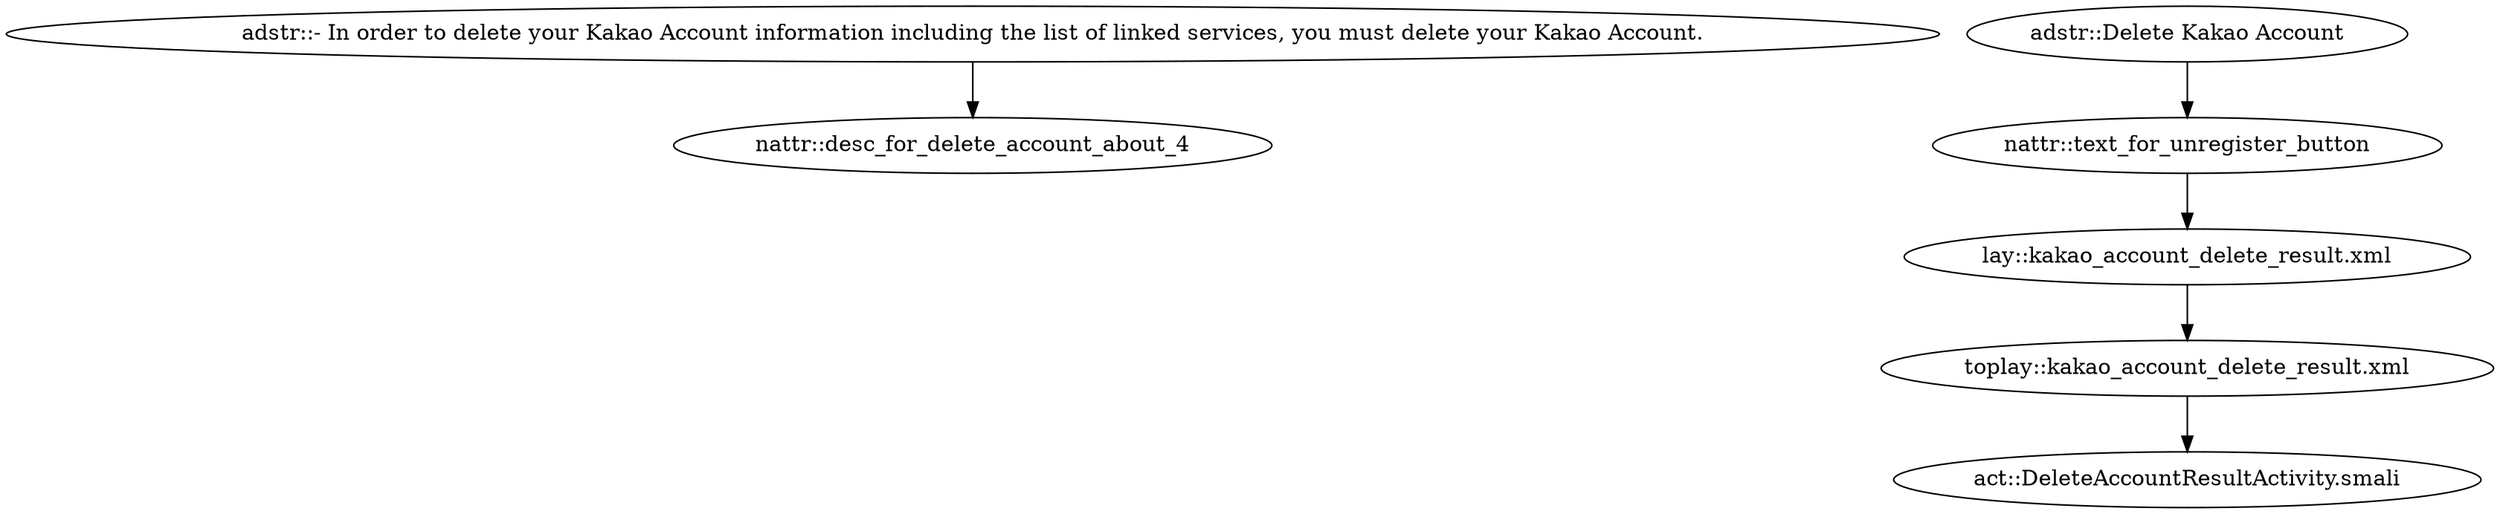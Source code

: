 digraph G {
"adstr::- In order to delete your Kakao Account information including the list of linked services, you must delete your Kakao Account." -> "nattr::desc_for_delete_account_about_4"
"adstr::Delete Kakao Account" -> "nattr::text_for_unregister_button"
"nattr::text_for_unregister_button" -> "lay::kakao_account_delete_result.xml"
"lay::kakao_account_delete_result.xml" -> "toplay::kakao_account_delete_result.xml"
"toplay::kakao_account_delete_result.xml" -> "act::DeleteAccountResultActivity.smali"
}
